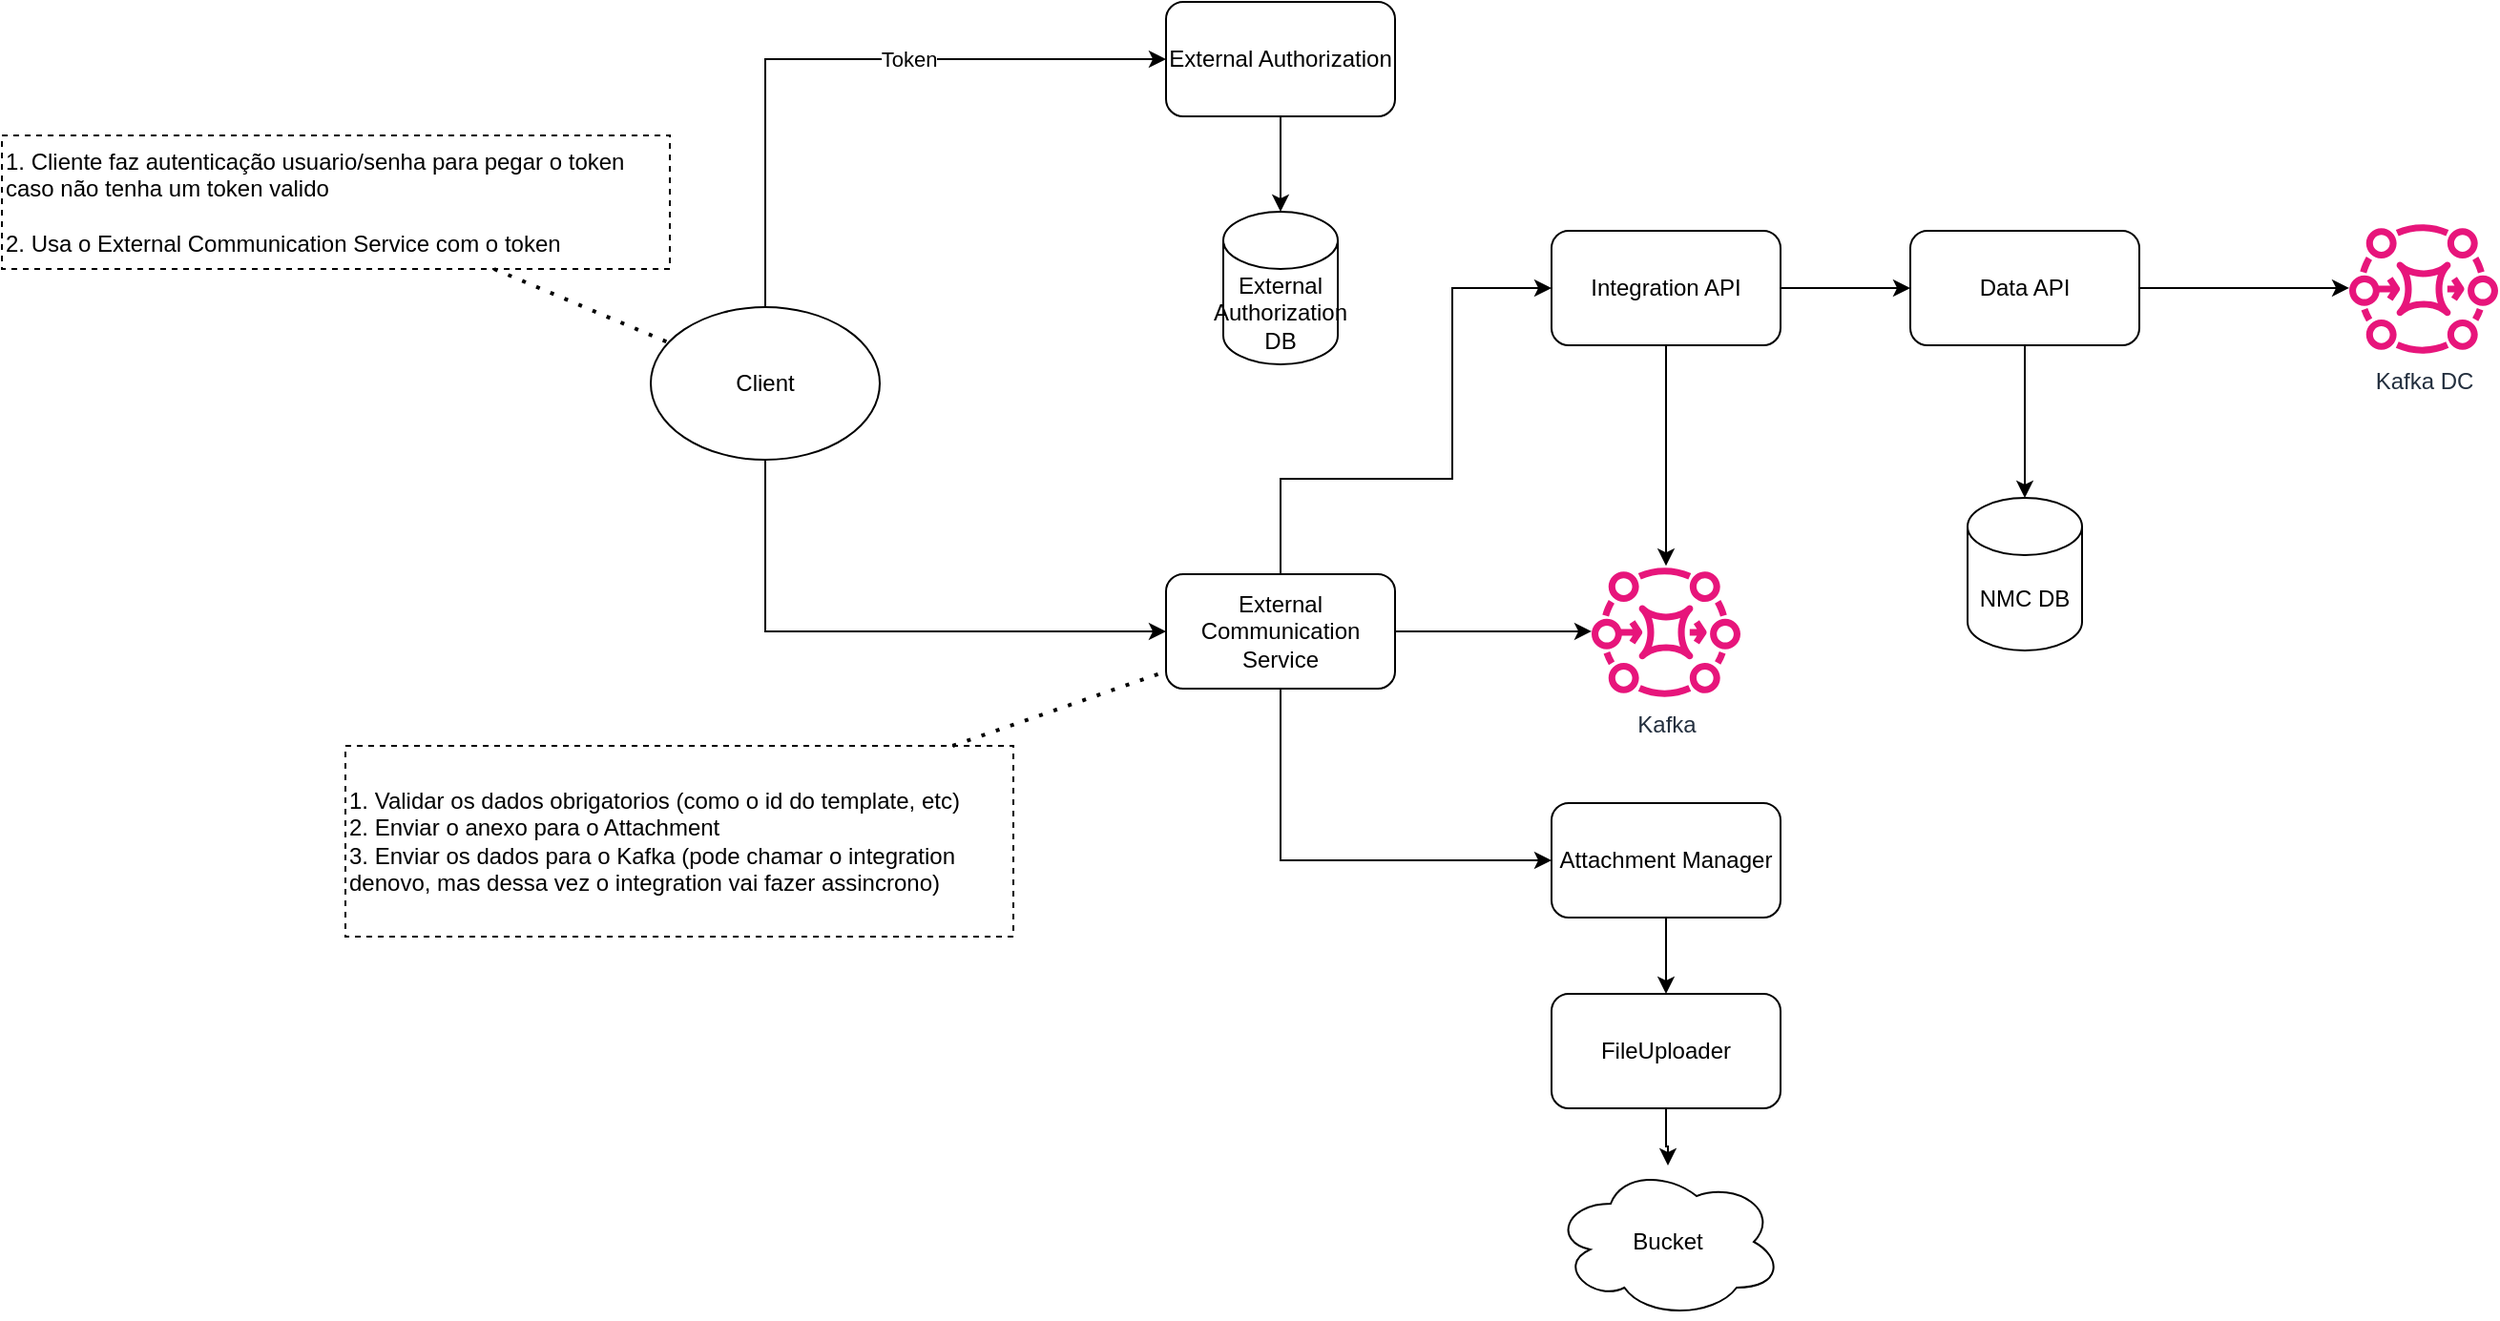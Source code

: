 <mxfile version="25.0.3" pages="3">
  <diagram name="Attachment" id="6Mwj8GZHnmWRv_DUWO8a">
    <mxGraphModel dx="2189" dy="807" grid="1" gridSize="10" guides="1" tooltips="1" connect="1" arrows="1" fold="1" page="1" pageScale="1" pageWidth="827" pageHeight="1169" math="0" shadow="0">
      <root>
        <mxCell id="XGSOOz6GtM8z8IQ6b6iL-0" />
        <mxCell id="XGSOOz6GtM8z8IQ6b6iL-1" parent="XGSOOz6GtM8z8IQ6b6iL-0" />
        <mxCell id="XGSOOz6GtM8z8IQ6b6iL-2" value="" style="edgeStyle=orthogonalEdgeStyle;rounded=0;orthogonalLoop=1;jettySize=auto;html=1;" edge="1" parent="XGSOOz6GtM8z8IQ6b6iL-1" source="XGSOOz6GtM8z8IQ6b6iL-4" target="XGSOOz6GtM8z8IQ6b6iL-5">
          <mxGeometry relative="1" as="geometry" />
        </mxCell>
        <mxCell id="XGSOOz6GtM8z8IQ6b6iL-3" value="" style="edgeStyle=orthogonalEdgeStyle;rounded=0;orthogonalLoop=1;jettySize=auto;html=1;" edge="1" parent="XGSOOz6GtM8z8IQ6b6iL-1" source="XGSOOz6GtM8z8IQ6b6iL-4" target="XGSOOz6GtM8z8IQ6b6iL-23">
          <mxGeometry relative="1" as="geometry" />
        </mxCell>
        <mxCell id="XGSOOz6GtM8z8IQ6b6iL-4" value="Data API" style="rounded=1;whiteSpace=wrap;html=1;" vertex="1" parent="XGSOOz6GtM8z8IQ6b6iL-1">
          <mxGeometry x="470" y="160" width="120" height="60" as="geometry" />
        </mxCell>
        <mxCell id="XGSOOz6GtM8z8IQ6b6iL-5" value="NMC DB" style="shape=cylinder3;whiteSpace=wrap;html=1;boundedLbl=1;backgroundOutline=1;size=15;" vertex="1" parent="XGSOOz6GtM8z8IQ6b6iL-1">
          <mxGeometry x="500" y="300" width="60" height="80" as="geometry" />
        </mxCell>
        <mxCell id="XGSOOz6GtM8z8IQ6b6iL-6" value="Kafka" style="sketch=0;outlineConnect=0;fontColor=#232F3E;gradientColor=none;fillColor=#E7157B;strokeColor=none;dashed=0;verticalLabelPosition=bottom;verticalAlign=top;align=center;html=1;fontSize=12;fontStyle=0;aspect=fixed;pointerEvents=1;shape=mxgraph.aws4.mq_broker;" vertex="1" parent="XGSOOz6GtM8z8IQ6b6iL-1">
          <mxGeometry x="303" y="335.5" width="78" height="69" as="geometry" />
        </mxCell>
        <mxCell id="XGSOOz6GtM8z8IQ6b6iL-7" style="edgeStyle=orthogonalEdgeStyle;rounded=0;orthogonalLoop=1;jettySize=auto;html=1;" edge="1" parent="XGSOOz6GtM8z8IQ6b6iL-1" source="XGSOOz6GtM8z8IQ6b6iL-9" target="XGSOOz6GtM8z8IQ6b6iL-6">
          <mxGeometry relative="1" as="geometry" />
        </mxCell>
        <mxCell id="XGSOOz6GtM8z8IQ6b6iL-8" style="edgeStyle=orthogonalEdgeStyle;rounded=0;orthogonalLoop=1;jettySize=auto;html=1;" edge="1" parent="XGSOOz6GtM8z8IQ6b6iL-1" source="XGSOOz6GtM8z8IQ6b6iL-9" target="XGSOOz6GtM8z8IQ6b6iL-4">
          <mxGeometry relative="1" as="geometry" />
        </mxCell>
        <mxCell id="XGSOOz6GtM8z8IQ6b6iL-9" value="Integration API" style="rounded=1;whiteSpace=wrap;html=1;" vertex="1" parent="XGSOOz6GtM8z8IQ6b6iL-1">
          <mxGeometry x="282" y="160" width="120" height="60" as="geometry" />
        </mxCell>
        <mxCell id="XGSOOz6GtM8z8IQ6b6iL-10" value="" style="edgeStyle=orthogonalEdgeStyle;rounded=0;orthogonalLoop=1;jettySize=auto;html=1;" edge="1" parent="XGSOOz6GtM8z8IQ6b6iL-1" source="XGSOOz6GtM8z8IQ6b6iL-11" target="XGSOOz6GtM8z8IQ6b6iL-15">
          <mxGeometry relative="1" as="geometry" />
        </mxCell>
        <mxCell id="XGSOOz6GtM8z8IQ6b6iL-11" value="External Authorization" style="rounded=1;whiteSpace=wrap;html=1;" vertex="1" parent="XGSOOz6GtM8z8IQ6b6iL-1">
          <mxGeometry x="80" y="40" width="120" height="60" as="geometry" />
        </mxCell>
        <mxCell id="XGSOOz6GtM8z8IQ6b6iL-12" style="edgeStyle=orthogonalEdgeStyle;rounded=0;orthogonalLoop=1;jettySize=auto;html=1;" edge="1" parent="XGSOOz6GtM8z8IQ6b6iL-1" source="XGSOOz6GtM8z8IQ6b6iL-14" target="XGSOOz6GtM8z8IQ6b6iL-6">
          <mxGeometry relative="1" as="geometry" />
        </mxCell>
        <mxCell id="XGSOOz6GtM8z8IQ6b6iL-13" style="edgeStyle=orthogonalEdgeStyle;rounded=0;orthogonalLoop=1;jettySize=auto;html=1;" edge="1" parent="XGSOOz6GtM8z8IQ6b6iL-1" source="XGSOOz6GtM8z8IQ6b6iL-14" target="l9ujikPQvJMTBFyuDTC3-0">
          <mxGeometry relative="1" as="geometry">
            <Array as="points">
              <mxPoint x="140" y="490" />
            </Array>
          </mxGeometry>
        </mxCell>
        <mxCell id="l9ujikPQvJMTBFyuDTC3-2" style="edgeStyle=orthogonalEdgeStyle;rounded=0;orthogonalLoop=1;jettySize=auto;html=1;" edge="1" parent="XGSOOz6GtM8z8IQ6b6iL-1" source="XGSOOz6GtM8z8IQ6b6iL-14" target="XGSOOz6GtM8z8IQ6b6iL-9">
          <mxGeometry relative="1" as="geometry">
            <mxPoint x="240" y="200" as="targetPoint" />
            <Array as="points">
              <mxPoint x="140" y="290" />
              <mxPoint x="230" y="290" />
              <mxPoint x="230" y="190" />
            </Array>
          </mxGeometry>
        </mxCell>
        <mxCell id="XGSOOz6GtM8z8IQ6b6iL-14" value="External Communication Service" style="rounded=1;whiteSpace=wrap;html=1;" vertex="1" parent="XGSOOz6GtM8z8IQ6b6iL-1">
          <mxGeometry x="80" y="340" width="120" height="60" as="geometry" />
        </mxCell>
        <mxCell id="XGSOOz6GtM8z8IQ6b6iL-15" value="&lt;div&gt;External&lt;/div&gt;Authorization DB" style="shape=cylinder3;whiteSpace=wrap;html=1;boundedLbl=1;backgroundOutline=1;size=15;" vertex="1" parent="XGSOOz6GtM8z8IQ6b6iL-1">
          <mxGeometry x="110" y="150" width="60" height="80" as="geometry" />
        </mxCell>
        <mxCell id="XGSOOz6GtM8z8IQ6b6iL-16" style="edgeStyle=orthogonalEdgeStyle;rounded=0;orthogonalLoop=1;jettySize=auto;html=1;" edge="1" parent="XGSOOz6GtM8z8IQ6b6iL-1" source="XGSOOz6GtM8z8IQ6b6iL-19" target="XGSOOz6GtM8z8IQ6b6iL-11">
          <mxGeometry relative="1" as="geometry">
            <Array as="points">
              <mxPoint x="-130" y="70" />
            </Array>
          </mxGeometry>
        </mxCell>
        <mxCell id="XGSOOz6GtM8z8IQ6b6iL-17" value="Token" style="edgeLabel;html=1;align=center;verticalAlign=middle;resizable=0;points=[];" vertex="1" connectable="0" parent="XGSOOz6GtM8z8IQ6b6iL-16">
          <mxGeometry x="0.206" relative="1" as="geometry">
            <mxPoint as="offset" />
          </mxGeometry>
        </mxCell>
        <mxCell id="XGSOOz6GtM8z8IQ6b6iL-18" style="edgeStyle=orthogonalEdgeStyle;rounded=0;orthogonalLoop=1;jettySize=auto;html=1;" edge="1" parent="XGSOOz6GtM8z8IQ6b6iL-1" source="XGSOOz6GtM8z8IQ6b6iL-19" target="XGSOOz6GtM8z8IQ6b6iL-14">
          <mxGeometry relative="1" as="geometry">
            <Array as="points">
              <mxPoint x="-130" y="370" />
            </Array>
          </mxGeometry>
        </mxCell>
        <mxCell id="XGSOOz6GtM8z8IQ6b6iL-19" value="Client" style="ellipse;whiteSpace=wrap;html=1;" vertex="1" parent="XGSOOz6GtM8z8IQ6b6iL-1">
          <mxGeometry x="-190" y="200" width="120" height="80" as="geometry" />
        </mxCell>
        <mxCell id="XGSOOz6GtM8z8IQ6b6iL-20" value="" style="edgeStyle=orthogonalEdgeStyle;rounded=0;orthogonalLoop=1;jettySize=auto;html=1;" edge="1" parent="XGSOOz6GtM8z8IQ6b6iL-1" source="XGSOOz6GtM8z8IQ6b6iL-21" target="XGSOOz6GtM8z8IQ6b6iL-22">
          <mxGeometry relative="1" as="geometry" />
        </mxCell>
        <mxCell id="XGSOOz6GtM8z8IQ6b6iL-21" value="FileUploader" style="rounded=1;whiteSpace=wrap;html=1;" vertex="1" parent="XGSOOz6GtM8z8IQ6b6iL-1">
          <mxGeometry x="282" y="560" width="120" height="60" as="geometry" />
        </mxCell>
        <mxCell id="XGSOOz6GtM8z8IQ6b6iL-22" value="Bucket" style="ellipse;shape=cloud;whiteSpace=wrap;html=1;" vertex="1" parent="XGSOOz6GtM8z8IQ6b6iL-1">
          <mxGeometry x="283" y="650" width="120" height="80" as="geometry" />
        </mxCell>
        <mxCell id="XGSOOz6GtM8z8IQ6b6iL-23" value="Kafka DC" style="sketch=0;outlineConnect=0;fontColor=#232F3E;gradientColor=none;fillColor=#E7157B;strokeColor=none;dashed=0;verticalLabelPosition=bottom;verticalAlign=top;align=center;html=1;fontSize=12;fontStyle=0;aspect=fixed;pointerEvents=1;shape=mxgraph.aws4.mq_broker;" vertex="1" parent="XGSOOz6GtM8z8IQ6b6iL-1">
          <mxGeometry x="700" y="155.5" width="78" height="69" as="geometry" />
        </mxCell>
        <mxCell id="l9ujikPQvJMTBFyuDTC3-1" value="" style="edgeStyle=orthogonalEdgeStyle;rounded=0;orthogonalLoop=1;jettySize=auto;html=1;" edge="1" parent="XGSOOz6GtM8z8IQ6b6iL-1" source="l9ujikPQvJMTBFyuDTC3-0" target="XGSOOz6GtM8z8IQ6b6iL-21">
          <mxGeometry relative="1" as="geometry" />
        </mxCell>
        <mxCell id="l9ujikPQvJMTBFyuDTC3-0" value="Attachment Manager" style="rounded=1;whiteSpace=wrap;html=1;" vertex="1" parent="XGSOOz6GtM8z8IQ6b6iL-1">
          <mxGeometry x="282" y="460" width="120" height="60" as="geometry" />
        </mxCell>
        <mxCell id="OBrXSXCSHSXP3IEPiYHX-0" value="1. Validar os dados obrigatorios (como o id do template, etc)&lt;div&gt;2. Enviar o anexo para o Attachment&lt;/div&gt;&lt;div&gt;3. Enviar os dados para o Kafka (pode chamar o integration denovo, mas dessa vez o integration vai fazer assincrono)&lt;/div&gt;" style="text;html=1;align=left;verticalAlign=middle;whiteSpace=wrap;rounded=0;strokeColor=default;dashed=1;" vertex="1" parent="XGSOOz6GtM8z8IQ6b6iL-1">
          <mxGeometry x="-350" y="430" width="350" height="100" as="geometry" />
        </mxCell>
        <mxCell id="OBrXSXCSHSXP3IEPiYHX-1" value="" style="endArrow=none;dashed=1;html=1;dashPattern=1 3;strokeWidth=2;rounded=0;" edge="1" parent="XGSOOz6GtM8z8IQ6b6iL-1" source="OBrXSXCSHSXP3IEPiYHX-0" target="XGSOOz6GtM8z8IQ6b6iL-14">
          <mxGeometry width="50" height="50" relative="1" as="geometry">
            <mxPoint x="-30" y="440" as="sourcePoint" />
            <mxPoint x="20" y="390" as="targetPoint" />
          </mxGeometry>
        </mxCell>
        <mxCell id="OBrXSXCSHSXP3IEPiYHX-2" value="1. Cliente faz autenticação usuario/senha para pegar o token caso não tenha um token valido&lt;div&gt;&lt;br&gt;&lt;div&gt;2. Usa o External Communication Service com o token&lt;br&gt;&lt;/div&gt;&lt;/div&gt;" style="text;html=1;align=left;verticalAlign=middle;whiteSpace=wrap;rounded=0;strokeColor=default;dashed=1;" vertex="1" parent="XGSOOz6GtM8z8IQ6b6iL-1">
          <mxGeometry x="-530" y="110" width="350" height="70" as="geometry" />
        </mxCell>
        <mxCell id="OBrXSXCSHSXP3IEPiYHX-3" value="" style="endArrow=none;dashed=1;html=1;dashPattern=1 3;strokeWidth=2;rounded=0;" edge="1" parent="XGSOOz6GtM8z8IQ6b6iL-1" source="OBrXSXCSHSXP3IEPiYHX-2" target="XGSOOz6GtM8z8IQ6b6iL-19">
          <mxGeometry width="50" height="50" relative="1" as="geometry">
            <mxPoint x="-250" y="280" as="sourcePoint" />
            <mxPoint x="-138" y="241" as="targetPoint" />
          </mxGeometry>
        </mxCell>
      </root>
    </mxGraphModel>
  </diagram>
  <diagram name="Template" id="qbYC78fr6Dl9qPiWB5jK">
    <mxGraphModel dx="2189" dy="807" grid="1" gridSize="10" guides="1" tooltips="1" connect="1" arrows="1" fold="1" page="1" pageScale="1" pageWidth="827" pageHeight="1169" math="0" shadow="0">
      <root>
        <mxCell id="HpsAoNqbEirltU0CH5FJ-0" />
        <mxCell id="HpsAoNqbEirltU0CH5FJ-1" parent="HpsAoNqbEirltU0CH5FJ-0" />
        <mxCell id="HpsAoNqbEirltU0CH5FJ-8" style="edgeStyle=orthogonalEdgeStyle;rounded=0;orthogonalLoop=1;jettySize=auto;html=1;" edge="1" parent="HpsAoNqbEirltU0CH5FJ-1" source="HpsAoNqbEirltU0CH5FJ-9" target="rA7OSXRcpBrXkKuMklEF-0">
          <mxGeometry relative="1" as="geometry">
            <mxPoint x="-196" y="410" as="targetPoint" />
          </mxGeometry>
        </mxCell>
        <mxCell id="HpsAoNqbEirltU0CH5FJ-9" value="Template API" style="rounded=1;whiteSpace=wrap;html=1;" vertex="1" parent="HpsAoNqbEirltU0CH5FJ-1">
          <mxGeometry x="-268" y="240" width="120" height="60" as="geometry" />
        </mxCell>
        <mxCell id="HpsAoNqbEirltU0CH5FJ-10" value="" style="edgeStyle=orthogonalEdgeStyle;rounded=0;orthogonalLoop=1;jettySize=auto;html=1;" edge="1" parent="HpsAoNqbEirltU0CH5FJ-1" source="HpsAoNqbEirltU0CH5FJ-11" target="HpsAoNqbEirltU0CH5FJ-18">
          <mxGeometry relative="1" as="geometry" />
        </mxCell>
        <mxCell id="HpsAoNqbEirltU0CH5FJ-11" value="External Authorization" style="rounded=1;whiteSpace=wrap;html=1;" vertex="1" parent="HpsAoNqbEirltU0CH5FJ-1">
          <mxGeometry x="-470" y="110" width="120" height="60" as="geometry" />
        </mxCell>
        <mxCell id="HpsAoNqbEirltU0CH5FJ-15" style="edgeStyle=orthogonalEdgeStyle;rounded=0;orthogonalLoop=1;jettySize=auto;html=1;" edge="1" parent="HpsAoNqbEirltU0CH5FJ-1" source="HpsAoNqbEirltU0CH5FJ-17" target="HpsAoNqbEirltU0CH5FJ-9">
          <mxGeometry relative="1" as="geometry">
            <mxPoint x="-310" y="280" as="targetPoint" />
            <Array as="points">
              <mxPoint x="-410" y="370" />
              <mxPoint x="-320" y="370" />
              <mxPoint x="-320" y="270" />
            </Array>
          </mxGeometry>
        </mxCell>
        <mxCell id="HpsAoNqbEirltU0CH5FJ-16" value="Pesquisar template" style="edgeLabel;html=1;align=center;verticalAlign=middle;resizable=0;points=[];" vertex="1" connectable="0" parent="HpsAoNqbEirltU0CH5FJ-15">
          <mxGeometry x="-0.242" y="1" relative="1" as="geometry">
            <mxPoint as="offset" />
          </mxGeometry>
        </mxCell>
        <mxCell id="HpsAoNqbEirltU0CH5FJ-17" value="External Communication Service" style="rounded=1;whiteSpace=wrap;html=1;" vertex="1" parent="HpsAoNqbEirltU0CH5FJ-1">
          <mxGeometry x="-470" y="420" width="120" height="60" as="geometry" />
        </mxCell>
        <mxCell id="HpsAoNqbEirltU0CH5FJ-18" value="&lt;div&gt;External&lt;/div&gt;Authorization DB" style="shape=cylinder3;whiteSpace=wrap;html=1;boundedLbl=1;backgroundOutline=1;size=15;" vertex="1" parent="HpsAoNqbEirltU0CH5FJ-1">
          <mxGeometry x="-440" y="230" width="60" height="80" as="geometry" />
        </mxCell>
        <mxCell id="HpsAoNqbEirltU0CH5FJ-19" style="edgeStyle=orthogonalEdgeStyle;rounded=0;orthogonalLoop=1;jettySize=auto;html=1;" edge="1" parent="HpsAoNqbEirltU0CH5FJ-1" source="HpsAoNqbEirltU0CH5FJ-22" target="HpsAoNqbEirltU0CH5FJ-11">
          <mxGeometry relative="1" as="geometry">
            <Array as="points">
              <mxPoint x="-680" y="150" />
            </Array>
          </mxGeometry>
        </mxCell>
        <mxCell id="HpsAoNqbEirltU0CH5FJ-20" value="Token" style="edgeLabel;html=1;align=center;verticalAlign=middle;resizable=0;points=[];" vertex="1" connectable="0" parent="HpsAoNqbEirltU0CH5FJ-19">
          <mxGeometry x="0.206" relative="1" as="geometry">
            <mxPoint as="offset" />
          </mxGeometry>
        </mxCell>
        <mxCell id="HpsAoNqbEirltU0CH5FJ-21" style="edgeStyle=orthogonalEdgeStyle;rounded=0;orthogonalLoop=1;jettySize=auto;html=1;" edge="1" parent="HpsAoNqbEirltU0CH5FJ-1" source="HpsAoNqbEirltU0CH5FJ-22" target="HpsAoNqbEirltU0CH5FJ-17">
          <mxGeometry relative="1" as="geometry">
            <Array as="points">
              <mxPoint x="-680" y="450" />
            </Array>
          </mxGeometry>
        </mxCell>
        <mxCell id="HpsAoNqbEirltU0CH5FJ-22" value="Client" style="ellipse;whiteSpace=wrap;html=1;" vertex="1" parent="HpsAoNqbEirltU0CH5FJ-1">
          <mxGeometry x="-740" y="280" width="120" height="80" as="geometry" />
        </mxCell>
        <mxCell id="rA7OSXRcpBrXkKuMklEF-0" value="Template DB&lt;div&gt;&lt;/div&gt;" style="shape=cylinder3;whiteSpace=wrap;html=1;boundedLbl=1;backgroundOutline=1;size=15;" vertex="1" parent="HpsAoNqbEirltU0CH5FJ-1">
          <mxGeometry x="-238" y="360" width="60" height="80" as="geometry" />
        </mxCell>
      </root>
    </mxGraphModel>
  </diagram>
  <diagram id="XpVBDEXHd1DzapXot_Tj" name="Flow">
    <mxGraphModel dx="1666" dy="783" grid="1" gridSize="10" guides="1" tooltips="1" connect="1" arrows="1" fold="1" page="1" pageScale="1" pageWidth="827" pageHeight="1169" math="0" shadow="0">
      <root>
        <mxCell id="0" />
        <mxCell id="1" parent="0" />
        <mxCell id="mQf6Y3JGLbWv9brlVZ1m-15" style="edgeStyle=orthogonalEdgeStyle;rounded=0;orthogonalLoop=1;jettySize=auto;html=1;" edge="1" parent="1" source="Xnhe3AqcVe_5Hkh3ELjJ-1" target="Xnhe3AqcVe_5Hkh3ELjJ-2">
          <mxGeometry relative="1" as="geometry">
            <Array as="points">
              <mxPoint x="280" y="280" />
              <mxPoint x="560" y="280" />
            </Array>
          </mxGeometry>
        </mxCell>
        <mxCell id="Xnhe3AqcVe_5Hkh3ELjJ-1" value="https://multichannel.validpay.com.br/external/1040/communication/single" style="text;html=1;align=center;verticalAlign=middle;whiteSpace=wrap;rounded=0;fillColor=#D5E8D4;" parent="1" vertex="1">
          <mxGeometry x="70" y="395" width="420" height="30" as="geometry" />
        </mxCell>
        <mxCell id="Xnhe3AqcVe_5Hkh3ELjJ-6" style="edgeStyle=orthogonalEdgeStyle;rounded=0;orthogonalLoop=1;jettySize=auto;html=1;" parent="1" source="Xnhe3AqcVe_5Hkh3ELjJ-2" target="Xnhe3AqcVe_5Hkh3ELjJ-4" edge="1">
          <mxGeometry relative="1" as="geometry" />
        </mxCell>
        <mxCell id="Xnhe3AqcVe_5Hkh3ELjJ-2" value="External Gateway" style="ellipse;whiteSpace=wrap;html=1;aspect=fixed;" parent="1" vertex="1">
          <mxGeometry x="520" y="100" width="80" height="80" as="geometry" />
        </mxCell>
        <mxCell id="K4472e91vVyO4P3dv40P-2" value="" style="edgeStyle=orthogonalEdgeStyle;rounded=0;orthogonalLoop=1;jettySize=auto;html=1;" edge="1" parent="1" source="Xnhe3AqcVe_5Hkh3ELjJ-4" target="K4472e91vVyO4P3dv40P-1">
          <mxGeometry relative="1" as="geometry" />
        </mxCell>
        <mxCell id="Xnhe3AqcVe_5Hkh3ELjJ-4" value="http://multichannel-external-communication-service.multichannel-{1040}-prd.cluster.local:9000/multichannel-external-communication-service/communication/single" style="text;html=1;align=center;verticalAlign=middle;whiteSpace=wrap;rounded=0;fillColor=#D5E8D4;" parent="1" vertex="1">
          <mxGeometry x="580" y="380" width="300" height="90" as="geometry" />
        </mxCell>
        <mxCell id="Ek6ZatadtG8BG6MvMNM0-4" style="edgeStyle=orthogonalEdgeStyle;rounded=0;orthogonalLoop=1;jettySize=auto;html=1;" edge="1" parent="1" source="K4472e91vVyO4P3dv40P-1" target="K4472e91vVyO4P3dv40P-3">
          <mxGeometry relative="1" as="geometry">
            <Array as="points">
              <mxPoint x="1070" y="350" />
            </Array>
          </mxGeometry>
        </mxCell>
        <mxCell id="K4472e91vVyO4P3dv40P-1" value="External Communication Service" style="rounded=1;whiteSpace=wrap;html=1;" vertex="1" parent="1">
          <mxGeometry x="1010" y="395" width="120" height="60" as="geometry" />
        </mxCell>
        <mxCell id="Ek6ZatadtG8BG6MvMNM0-5" value="" style="swimlane;startSize=0;fillColor=#D5E8D4;" vertex="1" parent="1">
          <mxGeometry x="1210" y="255" width="190" height="335" as="geometry" />
        </mxCell>
        <mxCell id="mQf6Y3JGLbWv9brlVZ1m-4" style="edgeStyle=orthogonalEdgeStyle;rounded=0;orthogonalLoop=1;jettySize=auto;html=1;fillColor=#D5E8D4;" edge="1" parent="Ek6ZatadtG8BG6MvMNM0-5" source="K4472e91vVyO4P3dv40P-3" target="Ek6ZatadtG8BG6MvMNM0-12">
          <mxGeometry relative="1" as="geometry" />
        </mxCell>
        <mxCell id="K4472e91vVyO4P3dv40P-3" value="Integration API" style="rounded=1;whiteSpace=wrap;html=1;fillColor=#D5E8D4;" vertex="1" parent="Ek6ZatadtG8BG6MvMNM0-5">
          <mxGeometry x="40" y="65" width="120" height="60" as="geometry" />
        </mxCell>
        <mxCell id="mQf6Y3JGLbWv9brlVZ1m-6" style="edgeStyle=orthogonalEdgeStyle;rounded=0;orthogonalLoop=1;jettySize=auto;html=1;fillColor=#D5E8D4;" edge="1" parent="Ek6ZatadtG8BG6MvMNM0-5" source="Ek6ZatadtG8BG6MvMNM0-12" target="mQf6Y3JGLbWv9brlVZ1m-1">
          <mxGeometry relative="1" as="geometry" />
        </mxCell>
        <mxCell id="Ek6ZatadtG8BG6MvMNM0-12" value="Data API" style="rounded=1;whiteSpace=wrap;html=1;fillColor=#D5E8D4;" vertex="1" parent="Ek6ZatadtG8BG6MvMNM0-5">
          <mxGeometry x="40" y="155" width="120" height="60" as="geometry" />
        </mxCell>
        <mxCell id="mQf6Y3JGLbWv9brlVZ1m-1" value="NMC DB" style="shape=cylinder3;whiteSpace=wrap;html=1;boundedLbl=1;backgroundOutline=1;size=15;fillColor=#D5E8D4;" vertex="1" parent="Ek6ZatadtG8BG6MvMNM0-5">
          <mxGeometry x="70" y="245" width="60" height="80" as="geometry" />
        </mxCell>
        <mxCell id="Ek6ZatadtG8BG6MvMNM0-6" value="namespace-1040" style="text;html=1;align=center;verticalAlign=middle;resizable=0;points=[];autosize=1;strokeColor=none;fillColor=#D5E8D4;" vertex="1" parent="1">
          <mxGeometry x="1240" y="278" width="120" height="30" as="geometry" />
        </mxCell>
        <mxCell id="Ek6ZatadtG8BG6MvMNM0-1" value="Kafka" style="sketch=0;outlineConnect=0;fontColor=#232F3E;gradientColor=none;fillColor=#E7157B;strokeColor=none;dashed=0;verticalLabelPosition=bottom;verticalAlign=top;align=center;html=1;fontSize=12;fontStyle=0;aspect=fixed;pointerEvents=1;shape=mxgraph.aws4.mq_broker;" vertex="1" parent="1">
          <mxGeometry x="1480" y="315.5" width="78" height="69" as="geometry" />
        </mxCell>
        <mxCell id="Ek6ZatadtG8BG6MvMNM0-2" value="" style="edgeStyle=orthogonalEdgeStyle;rounded=0;orthogonalLoop=1;jettySize=auto;html=1;" edge="1" parent="1" source="K4472e91vVyO4P3dv40P-3" target="Ek6ZatadtG8BG6MvMNM0-1">
          <mxGeometry relative="1" as="geometry" />
        </mxCell>
        <mxCell id="mQf6Y3JGLbWv9brlVZ1m-7" value="" style="swimlane;startSize=0;" vertex="1" parent="1">
          <mxGeometry x="1210" y="610" width="190" height="335" as="geometry" />
        </mxCell>
        <mxCell id="mQf6Y3JGLbWv9brlVZ1m-8" style="edgeStyle=orthogonalEdgeStyle;rounded=0;orthogonalLoop=1;jettySize=auto;html=1;" edge="1" parent="mQf6Y3JGLbWv9brlVZ1m-7" source="mQf6Y3JGLbWv9brlVZ1m-9" target="mQf6Y3JGLbWv9brlVZ1m-11">
          <mxGeometry relative="1" as="geometry" />
        </mxCell>
        <mxCell id="mQf6Y3JGLbWv9brlVZ1m-9" value="Integration API" style="rounded=1;whiteSpace=wrap;html=1;fillColor=#FFF2CC;" vertex="1" parent="mQf6Y3JGLbWv9brlVZ1m-7">
          <mxGeometry x="40" y="65" width="120" height="60" as="geometry" />
        </mxCell>
        <mxCell id="mQf6Y3JGLbWv9brlVZ1m-10" style="edgeStyle=orthogonalEdgeStyle;rounded=0;orthogonalLoop=1;jettySize=auto;html=1;" edge="1" parent="mQf6Y3JGLbWv9brlVZ1m-7" source="mQf6Y3JGLbWv9brlVZ1m-11" target="mQf6Y3JGLbWv9brlVZ1m-12">
          <mxGeometry relative="1" as="geometry" />
        </mxCell>
        <mxCell id="mQf6Y3JGLbWv9brlVZ1m-11" value="Data API" style="rounded=1;whiteSpace=wrap;html=1;fillColor=#FFF2CC;" vertex="1" parent="mQf6Y3JGLbWv9brlVZ1m-7">
          <mxGeometry x="40" y="155" width="120" height="60" as="geometry" />
        </mxCell>
        <mxCell id="mQf6Y3JGLbWv9brlVZ1m-12" value="NMC DB" style="shape=cylinder3;whiteSpace=wrap;html=1;boundedLbl=1;backgroundOutline=1;size=15;fillColor=#FFF2CC;" vertex="1" parent="mQf6Y3JGLbWv9brlVZ1m-7">
          <mxGeometry x="70" y="245" width="60" height="80" as="geometry" />
        </mxCell>
        <mxCell id="mQf6Y3JGLbWv9brlVZ1m-13" value="namespace-9999" style="text;html=1;align=center;verticalAlign=middle;resizable=0;points=[];autosize=1;strokeColor=none;fillColor=#FFF2CC;" vertex="1" parent="1">
          <mxGeometry x="1240" y="633" width="120" height="30" as="geometry" />
        </mxCell>
      </root>
    </mxGraphModel>
  </diagram>
</mxfile>
